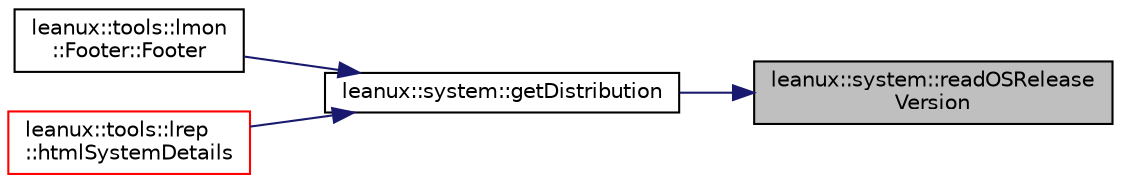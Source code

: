 digraph "leanux::system::readOSReleaseVersion"
{
 // LATEX_PDF_SIZE
  bgcolor="transparent";
  edge [fontname="Helvetica",fontsize="10",labelfontname="Helvetica",labelfontsize="10"];
  node [fontname="Helvetica",fontsize="10",shape=record];
  rankdir="RL";
  Node1 [label="leanux::system::readOSRelease\lVersion",height=0.2,width=0.4,color="black", fillcolor="grey75", style="filled", fontcolor="black",tooltip="Read the VERSION from /etc/os-release."];
  Node1 -> Node2 [dir="back",color="midnightblue",fontsize="10",style="solid",fontname="Helvetica"];
  Node2 [label="leanux::system::getDistribution",height=0.2,width=0.4,color="black",URL="$namespaceleanux_1_1system.html#a87f3cc1d1be026345c1be58546e5a74b",tooltip="Detect the GNU/Linux distribution."];
  Node2 -> Node3 [dir="back",color="midnightblue",fontsize="10",style="solid",fontname="Helvetica"];
  Node3 [label="leanux::tools::lmon\l::Footer::Footer",height=0.2,width=0.4,color="black",URL="$classleanux_1_1tools_1_1lmon_1_1Footer.html#a5fd79b07f7441318e0a842b4b3024ee9",tooltip="Construct a Footer."];
  Node2 -> Node4 [dir="back",color="midnightblue",fontsize="10",style="solid",fontname="Helvetica"];
  Node4 [label="leanux::tools::lrep\l::htmlSystemDetails",height=0.2,width=0.4,color="red",URL="$namespaceleanux_1_1tools_1_1lrep.html#aa664245209dbbb081139c961a4c6d878",tooltip="generate system details html."];
}
